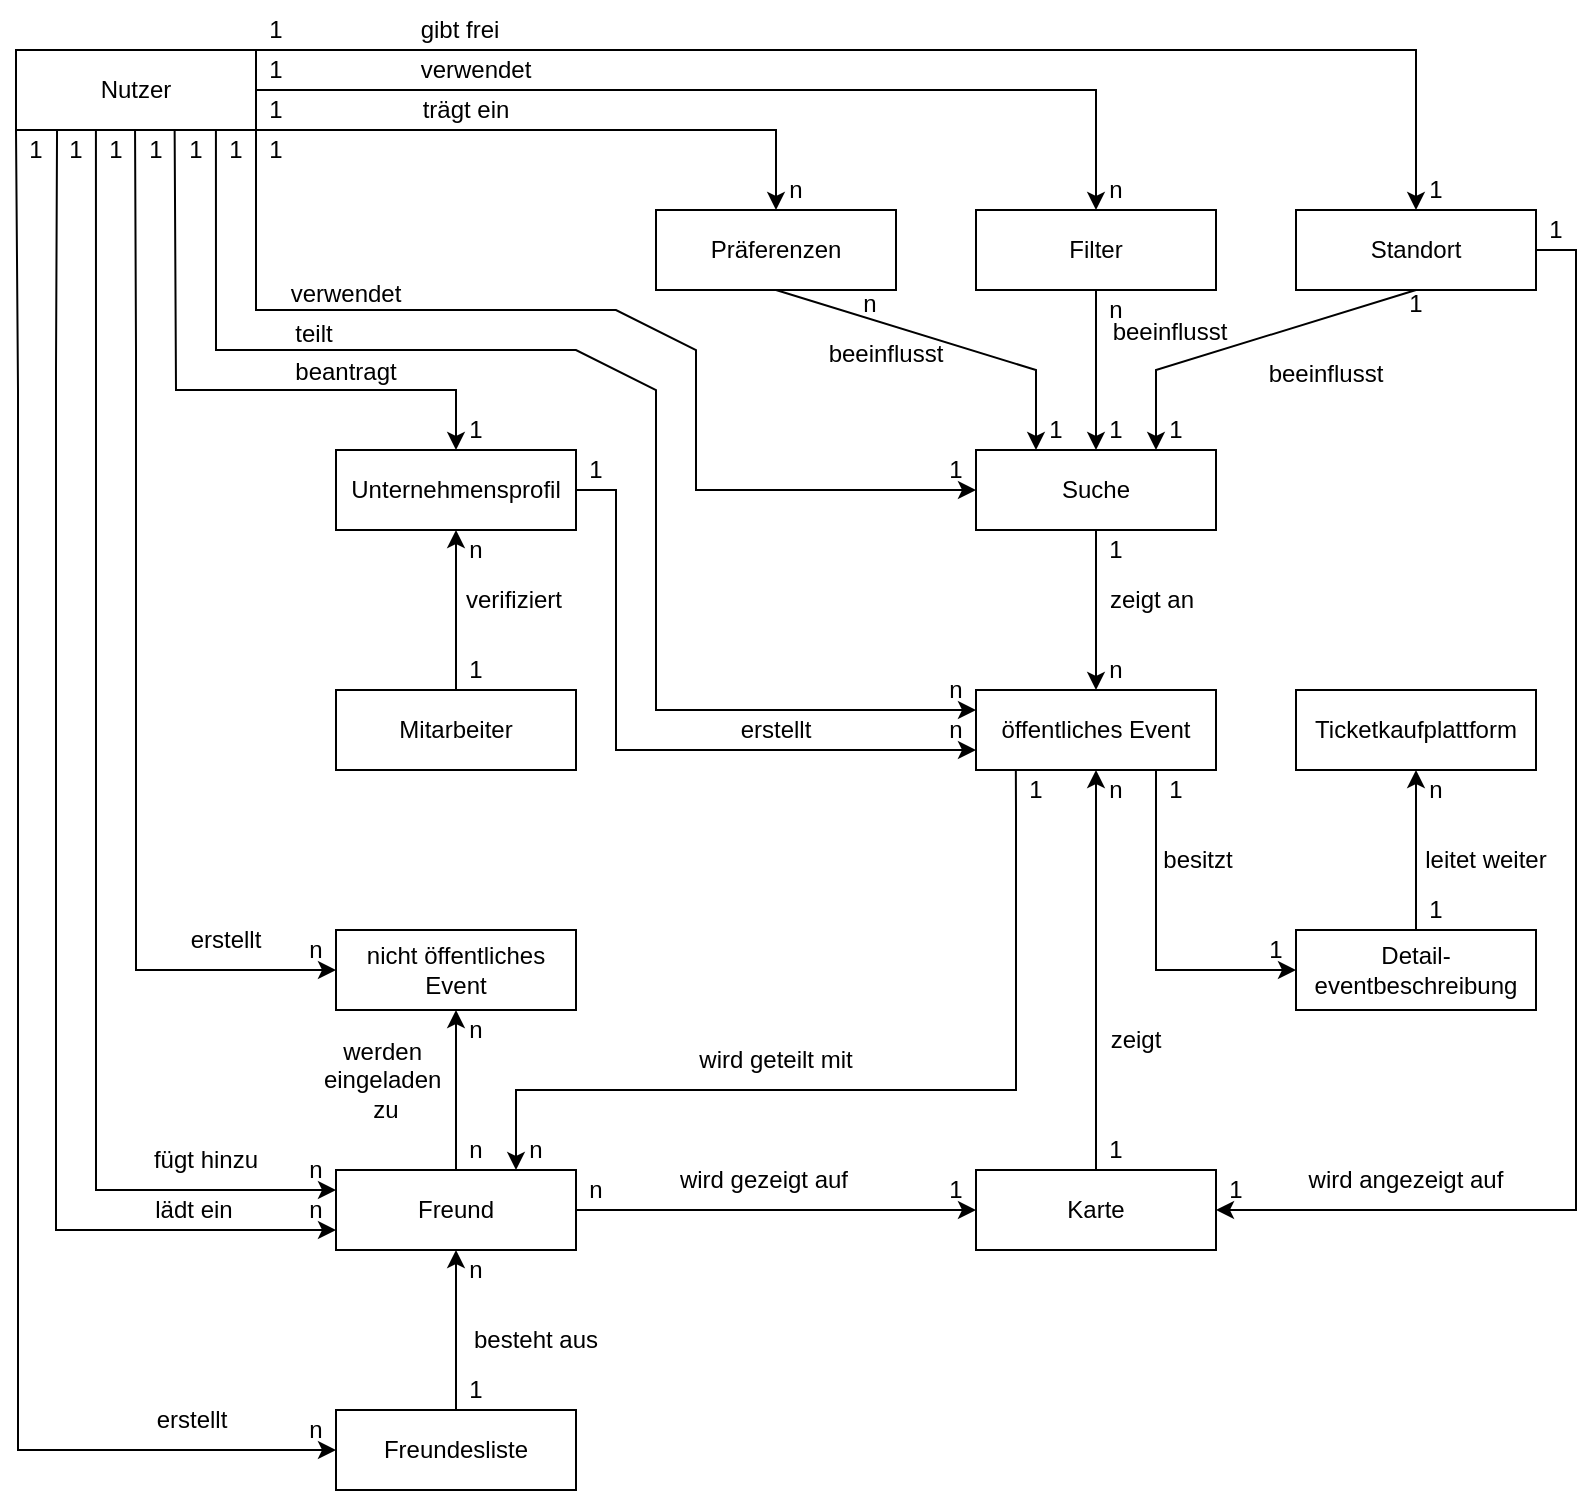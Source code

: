 <mxfile version="23.1.3" type="device">
  <diagram id="C5RBs43oDa-KdzZeNtuy" name="Page-1">
    <mxGraphModel dx="1728" dy="2121" grid="1" gridSize="10" guides="1" tooltips="1" connect="1" arrows="1" fold="1" page="1" pageScale="1" pageWidth="827" pageHeight="1169" math="0" shadow="0">
      <root>
        <mxCell id="WIyWlLk6GJQsqaUBKTNV-0" />
        <mxCell id="WIyWlLk6GJQsqaUBKTNV-1" parent="WIyWlLk6GJQsqaUBKTNV-0" />
        <mxCell id="nVapJY6sta9pWaosvOqD-2" value="Nutzer" style="rounded=0;whiteSpace=wrap;html=1;" parent="WIyWlLk6GJQsqaUBKTNV-1" vertex="1">
          <mxGeometry x="40" width="120" height="40" as="geometry" />
        </mxCell>
        <mxCell id="nVapJY6sta9pWaosvOqD-3" value="öffentliches Event" style="rounded=0;whiteSpace=wrap;html=1;" parent="WIyWlLk6GJQsqaUBKTNV-1" vertex="1">
          <mxGeometry x="520" y="320" width="120" height="40" as="geometry" />
        </mxCell>
        <mxCell id="nVapJY6sta9pWaosvOqD-4" value="Suche" style="rounded=0;whiteSpace=wrap;html=1;" parent="WIyWlLk6GJQsqaUBKTNV-1" vertex="1">
          <mxGeometry x="520" y="200" width="120" height="40" as="geometry" />
        </mxCell>
        <mxCell id="nVapJY6sta9pWaosvOqD-5" value="Standort" style="rounded=0;whiteSpace=wrap;html=1;" parent="WIyWlLk6GJQsqaUBKTNV-1" vertex="1">
          <mxGeometry x="680" y="80" width="120" height="40" as="geometry" />
        </mxCell>
        <mxCell id="nVapJY6sta9pWaosvOqD-6" value="Unternehmensprofil" style="rounded=0;whiteSpace=wrap;html=1;" parent="WIyWlLk6GJQsqaUBKTNV-1" vertex="1">
          <mxGeometry x="200" y="200" width="120" height="40" as="geometry" />
        </mxCell>
        <mxCell id="nVapJY6sta9pWaosvOqD-7" value="Detail-eventbeschreibung" style="rounded=0;whiteSpace=wrap;html=1;" parent="WIyWlLk6GJQsqaUBKTNV-1" vertex="1">
          <mxGeometry x="680" y="440" width="120" height="40" as="geometry" />
        </mxCell>
        <mxCell id="nVapJY6sta9pWaosvOqD-10" value="Mitarbeiter" style="rounded=0;whiteSpace=wrap;html=1;" parent="WIyWlLk6GJQsqaUBKTNV-1" vertex="1">
          <mxGeometry x="200" y="320" width="120" height="40" as="geometry" />
        </mxCell>
        <mxCell id="nVapJY6sta9pWaosvOqD-33" value="nicht öffentliches Event" style="rounded=0;whiteSpace=wrap;html=1;" parent="WIyWlLk6GJQsqaUBKTNV-1" vertex="1">
          <mxGeometry x="200" y="440" width="120" height="40" as="geometry" />
        </mxCell>
        <mxCell id="nVapJY6sta9pWaosvOqD-36" value="Freund" style="rounded=0;whiteSpace=wrap;html=1;" parent="WIyWlLk6GJQsqaUBKTNV-1" vertex="1">
          <mxGeometry x="200" y="560" width="120" height="40" as="geometry" />
        </mxCell>
        <mxCell id="nVapJY6sta9pWaosvOqD-44" value="Karte" style="rounded=0;whiteSpace=wrap;html=1;" parent="WIyWlLk6GJQsqaUBKTNV-1" vertex="1">
          <mxGeometry x="520" y="560" width="120" height="40" as="geometry" />
        </mxCell>
        <mxCell id="nVapJY6sta9pWaosvOqD-49" value="Ticketkaufplattform" style="rounded=0;whiteSpace=wrap;html=1;" parent="WIyWlLk6GJQsqaUBKTNV-1" vertex="1">
          <mxGeometry x="680" y="320" width="120" height="40" as="geometry" />
        </mxCell>
        <mxCell id="nVapJY6sta9pWaosvOqD-52" value="wird angezeigt auf" style="text;html=1;strokeColor=none;fillColor=none;align=center;verticalAlign=middle;whiteSpace=wrap;rounded=0;" parent="WIyWlLk6GJQsqaUBKTNV-1" vertex="1">
          <mxGeometry x="680" y="550" width="110" height="30" as="geometry" />
        </mxCell>
        <mxCell id="nVapJY6sta9pWaosvOqD-53" value="Freundesliste" style="rounded=0;whiteSpace=wrap;html=1;" parent="WIyWlLk6GJQsqaUBKTNV-1" vertex="1">
          <mxGeometry x="200" y="680" width="120" height="40" as="geometry" />
        </mxCell>
        <mxCell id="zgetLdKCv26-jTT6jSqN-0" value="Präferenzen" style="rounded=0;whiteSpace=wrap;html=1;" vertex="1" parent="WIyWlLk6GJQsqaUBKTNV-1">
          <mxGeometry x="360" y="80" width="120" height="40" as="geometry" />
        </mxCell>
        <mxCell id="zgetLdKCv26-jTT6jSqN-1" value="Filter" style="rounded=0;whiteSpace=wrap;html=1;" vertex="1" parent="WIyWlLk6GJQsqaUBKTNV-1">
          <mxGeometry x="520" y="80" width="120" height="40" as="geometry" />
        </mxCell>
        <mxCell id="zgetLdKCv26-jTT6jSqN-3" value="" style="endArrow=classic;html=1;rounded=0;entryX=0.5;entryY=0;entryDx=0;entryDy=0;exitX=1;exitY=0;exitDx=0;exitDy=0;" edge="1" parent="WIyWlLk6GJQsqaUBKTNV-1" source="nVapJY6sta9pWaosvOqD-2" target="nVapJY6sta9pWaosvOqD-5">
          <mxGeometry width="50" height="50" relative="1" as="geometry">
            <mxPoint x="160" y="10" as="sourcePoint" />
            <mxPoint x="740" y="10" as="targetPoint" />
            <Array as="points">
              <mxPoint x="740" />
            </Array>
          </mxGeometry>
        </mxCell>
        <mxCell id="zgetLdKCv26-jTT6jSqN-4" value="" style="endArrow=classic;html=1;rounded=0;entryX=0.5;entryY=0;entryDx=0;entryDy=0;exitX=1;exitY=0.5;exitDx=0;exitDy=0;" edge="1" parent="WIyWlLk6GJQsqaUBKTNV-1" source="nVapJY6sta9pWaosvOqD-2" target="zgetLdKCv26-jTT6jSqN-1">
          <mxGeometry width="50" height="50" relative="1" as="geometry">
            <mxPoint x="170" y="20" as="sourcePoint" />
            <mxPoint x="750" y="90" as="targetPoint" />
            <Array as="points">
              <mxPoint x="580" y="20" />
            </Array>
          </mxGeometry>
        </mxCell>
        <mxCell id="zgetLdKCv26-jTT6jSqN-5" value="" style="endArrow=classic;html=1;rounded=0;entryX=0.5;entryY=0;entryDx=0;entryDy=0;exitX=1;exitY=1;exitDx=0;exitDy=0;" edge="1" parent="WIyWlLk6GJQsqaUBKTNV-1" source="nVapJY6sta9pWaosvOqD-2" target="zgetLdKCv26-jTT6jSqN-0">
          <mxGeometry width="50" height="50" relative="1" as="geometry">
            <mxPoint x="170" y="30" as="sourcePoint" />
            <mxPoint x="590" y="90" as="targetPoint" />
            <Array as="points">
              <mxPoint x="420" y="40" />
            </Array>
          </mxGeometry>
        </mxCell>
        <mxCell id="zgetLdKCv26-jTT6jSqN-6" value="" style="endArrow=classic;html=1;rounded=0;exitX=1;exitY=1;exitDx=0;exitDy=0;entryX=0;entryY=0.5;entryDx=0;entryDy=0;" edge="1" parent="WIyWlLk6GJQsqaUBKTNV-1" source="nVapJY6sta9pWaosvOqD-2" target="nVapJY6sta9pWaosvOqD-4">
          <mxGeometry width="50" height="50" relative="1" as="geometry">
            <mxPoint x="80" y="140" as="sourcePoint" />
            <mxPoint x="320" y="190" as="targetPoint" />
            <Array as="points">
              <mxPoint x="160" y="100" />
              <mxPoint x="160" y="130" />
              <mxPoint x="340" y="130" />
              <mxPoint x="380" y="150" />
              <mxPoint x="380" y="220" />
            </Array>
          </mxGeometry>
        </mxCell>
        <mxCell id="zgetLdKCv26-jTT6jSqN-7" value="" style="endArrow=classic;html=1;rounded=0;entryX=0.5;entryY=0;entryDx=0;entryDy=0;exitX=0.661;exitY=1.007;exitDx=0;exitDy=0;exitPerimeter=0;" edge="1" parent="WIyWlLk6GJQsqaUBKTNV-1" source="nVapJY6sta9pWaosvOqD-2" target="nVapJY6sta9pWaosvOqD-6">
          <mxGeometry width="50" height="50" relative="1" as="geometry">
            <mxPoint x="30" y="150" as="sourcePoint" />
            <mxPoint x="290" y="200" as="targetPoint" />
            <Array as="points">
              <mxPoint x="120" y="170" />
              <mxPoint x="260" y="170" />
            </Array>
          </mxGeometry>
        </mxCell>
        <mxCell id="zgetLdKCv26-jTT6jSqN-8" value="" style="endArrow=classic;html=1;rounded=0;exitX=1;exitY=0.5;exitDx=0;exitDy=0;entryX=0;entryY=0.75;entryDx=0;entryDy=0;" edge="1" parent="WIyWlLk6GJQsqaUBKTNV-1" source="nVapJY6sta9pWaosvOqD-6" target="nVapJY6sta9pWaosvOqD-3">
          <mxGeometry width="50" height="50" relative="1" as="geometry">
            <mxPoint x="230" y="190" as="sourcePoint" />
            <mxPoint x="620" y="370" as="targetPoint" />
            <Array as="points">
              <mxPoint x="340" y="220" />
              <mxPoint x="340" y="350" />
              <mxPoint x="440" y="350" />
            </Array>
          </mxGeometry>
        </mxCell>
        <mxCell id="zgetLdKCv26-jTT6jSqN-9" value="" style="endArrow=classic;html=1;rounded=0;exitX=0.5;exitY=0;exitDx=0;exitDy=0;entryX=0.5;entryY=1;entryDx=0;entryDy=0;" edge="1" parent="WIyWlLk6GJQsqaUBKTNV-1" source="nVapJY6sta9pWaosvOqD-10" target="nVapJY6sta9pWaosvOqD-6">
          <mxGeometry width="50" height="50" relative="1" as="geometry">
            <mxPoint x="139.71" y="240" as="sourcePoint" />
            <mxPoint x="80" y="280" as="targetPoint" />
            <Array as="points" />
          </mxGeometry>
        </mxCell>
        <mxCell id="zgetLdKCv26-jTT6jSqN-10" value="" style="endArrow=classic;html=1;rounded=0;exitX=0.5;exitY=1;exitDx=0;exitDy=0;entryX=0.25;entryY=0;entryDx=0;entryDy=0;" edge="1" parent="WIyWlLk6GJQsqaUBKTNV-1" source="zgetLdKCv26-jTT6jSqN-0" target="nVapJY6sta9pWaosvOqD-4">
          <mxGeometry width="50" height="50" relative="1" as="geometry">
            <mxPoint x="460" y="210" as="sourcePoint" />
            <mxPoint x="420" y="160" as="targetPoint" />
            <Array as="points">
              <mxPoint x="550" y="160" />
            </Array>
          </mxGeometry>
        </mxCell>
        <mxCell id="zgetLdKCv26-jTT6jSqN-11" value="" style="endArrow=classic;html=1;rounded=0;exitX=0.5;exitY=1;exitDx=0;exitDy=0;entryX=0.25;entryY=0;entryDx=0;entryDy=0;" edge="1" parent="WIyWlLk6GJQsqaUBKTNV-1" source="zgetLdKCv26-jTT6jSqN-1">
          <mxGeometry width="50" height="50" relative="1" as="geometry">
            <mxPoint x="450" y="120" as="sourcePoint" />
            <mxPoint x="580" y="200" as="targetPoint" />
            <Array as="points">
              <mxPoint x="580" y="160" />
            </Array>
          </mxGeometry>
        </mxCell>
        <mxCell id="zgetLdKCv26-jTT6jSqN-12" value="" style="endArrow=classic;html=1;rounded=0;exitX=0.5;exitY=1;exitDx=0;exitDy=0;entryX=0.75;entryY=0;entryDx=0;entryDy=0;" edge="1" parent="WIyWlLk6GJQsqaUBKTNV-1" source="nVapJY6sta9pWaosvOqD-5" target="nVapJY6sta9pWaosvOqD-4">
          <mxGeometry width="50" height="50" relative="1" as="geometry">
            <mxPoint x="680" y="150" as="sourcePoint" />
            <mxPoint x="810" y="230" as="targetPoint" />
            <Array as="points">
              <mxPoint x="610" y="160" />
            </Array>
          </mxGeometry>
        </mxCell>
        <mxCell id="zgetLdKCv26-jTT6jSqN-13" value="" style="endArrow=classic;html=1;rounded=0;exitX=0.5;exitY=1;exitDx=0;exitDy=0;entryX=0.5;entryY=0;entryDx=0;entryDy=0;" edge="1" parent="WIyWlLk6GJQsqaUBKTNV-1" source="nVapJY6sta9pWaosvOqD-4" target="nVapJY6sta9pWaosvOqD-3">
          <mxGeometry width="50" height="50" relative="1" as="geometry">
            <mxPoint x="739.66" y="340" as="sourcePoint" />
            <mxPoint x="739.66" y="260" as="targetPoint" />
            <Array as="points" />
          </mxGeometry>
        </mxCell>
        <mxCell id="zgetLdKCv26-jTT6jSqN-14" value="" style="endArrow=classic;html=1;rounded=0;exitX=0.75;exitY=1;exitDx=0;exitDy=0;entryX=0;entryY=0.5;entryDx=0;entryDy=0;" edge="1" parent="WIyWlLk6GJQsqaUBKTNV-1" source="nVapJY6sta9pWaosvOqD-3" target="nVapJY6sta9pWaosvOqD-7">
          <mxGeometry width="50" height="50" relative="1" as="geometry">
            <mxPoint x="630" y="360" as="sourcePoint" />
            <mxPoint x="630" y="440" as="targetPoint" />
            <Array as="points">
              <mxPoint x="610" y="460" />
            </Array>
          </mxGeometry>
        </mxCell>
        <mxCell id="zgetLdKCv26-jTT6jSqN-15" value="" style="endArrow=classic;html=1;rounded=0;entryX=0.5;entryY=1;entryDx=0;entryDy=0;exitX=0.5;exitY=0;exitDx=0;exitDy=0;" edge="1" parent="WIyWlLk6GJQsqaUBKTNV-1" source="nVapJY6sta9pWaosvOqD-7" target="nVapJY6sta9pWaosvOqD-49">
          <mxGeometry width="50" height="50" relative="1" as="geometry">
            <mxPoint x="730" y="420" as="sourcePoint" />
            <mxPoint x="640" y="530" as="targetPoint" />
            <Array as="points">
              <mxPoint x="740" y="420" />
            </Array>
          </mxGeometry>
        </mxCell>
        <mxCell id="zgetLdKCv26-jTT6jSqN-17" value="" style="endArrow=classic;html=1;rounded=0;exitX=1;exitY=0.5;exitDx=0;exitDy=0;entryX=0;entryY=0.5;entryDx=0;entryDy=0;" edge="1" parent="WIyWlLk6GJQsqaUBKTNV-1" source="nVapJY6sta9pWaosvOqD-36" target="nVapJY6sta9pWaosvOqD-44">
          <mxGeometry width="50" height="50" relative="1" as="geometry">
            <mxPoint x="200" y="579.52" as="sourcePoint" />
            <mxPoint x="280" y="579.52" as="targetPoint" />
            <Array as="points" />
          </mxGeometry>
        </mxCell>
        <mxCell id="zgetLdKCv26-jTT6jSqN-18" value="" style="endArrow=classic;html=1;rounded=0;exitX=0.5;exitY=0;exitDx=0;exitDy=0;entryX=0.5;entryY=1;entryDx=0;entryDy=0;" edge="1" parent="WIyWlLk6GJQsqaUBKTNV-1" source="nVapJY6sta9pWaosvOqD-36" target="nVapJY6sta9pWaosvOqD-33">
          <mxGeometry width="50" height="50" relative="1" as="geometry">
            <mxPoint x="139.71" y="560" as="sourcePoint" />
            <mxPoint x="139.71" y="480" as="targetPoint" />
            <Array as="points" />
          </mxGeometry>
        </mxCell>
        <mxCell id="zgetLdKCv26-jTT6jSqN-19" value="" style="endArrow=classic;html=1;rounded=0;exitX=0.5;exitY=0;exitDx=0;exitDy=0;entryX=0.5;entryY=1;entryDx=0;entryDy=0;" edge="1" parent="WIyWlLk6GJQsqaUBKTNV-1">
          <mxGeometry width="50" height="50" relative="1" as="geometry">
            <mxPoint x="260" y="680" as="sourcePoint" />
            <mxPoint x="260" y="600" as="targetPoint" />
            <Array as="points" />
          </mxGeometry>
        </mxCell>
        <mxCell id="zgetLdKCv26-jTT6jSqN-20" value="" style="endArrow=classic;html=1;rounded=0;entryX=0;entryY=0.5;entryDx=0;entryDy=0;exitX=0.496;exitY=1;exitDx=0;exitDy=0;exitPerimeter=0;" edge="1" parent="WIyWlLk6GJQsqaUBKTNV-1" source="nVapJY6sta9pWaosvOqD-2" target="nVapJY6sta9pWaosvOqD-33">
          <mxGeometry width="50" height="50" relative="1" as="geometry">
            <mxPoint x="80" y="40" as="sourcePoint" />
            <mxPoint x="240" y="420" as="targetPoint" />
            <Array as="points">
              <mxPoint x="100" y="150" />
              <mxPoint x="100" y="460" />
            </Array>
          </mxGeometry>
        </mxCell>
        <mxCell id="zgetLdKCv26-jTT6jSqN-21" value="" style="endArrow=classic;html=1;rounded=0;exitX=0.333;exitY=1;exitDx=0;exitDy=0;entryX=0;entryY=0.25;entryDx=0;entryDy=0;exitPerimeter=0;" edge="1" parent="WIyWlLk6GJQsqaUBKTNV-1" source="nVapJY6sta9pWaosvOqD-2" target="nVapJY6sta9pWaosvOqD-36">
          <mxGeometry width="50" height="50" relative="1" as="geometry">
            <mxPoint x="60" y="40" as="sourcePoint" />
            <mxPoint x="60" y="480" as="targetPoint" />
            <Array as="points">
              <mxPoint x="80" y="150" />
              <mxPoint x="80" y="570" />
            </Array>
          </mxGeometry>
        </mxCell>
        <mxCell id="zgetLdKCv26-jTT6jSqN-22" value="" style="endArrow=classic;html=1;rounded=0;exitX=0.171;exitY=0.993;exitDx=0;exitDy=0;entryX=0;entryY=0.75;entryDx=0;entryDy=0;exitPerimeter=0;" edge="1" parent="WIyWlLk6GJQsqaUBKTNV-1" source="nVapJY6sta9pWaosvOqD-2" target="nVapJY6sta9pWaosvOqD-36">
          <mxGeometry width="50" height="50" relative="1" as="geometry">
            <mxPoint x="50" y="50" as="sourcePoint" />
            <mxPoint x="70" y="590" as="targetPoint" />
            <Array as="points">
              <mxPoint x="60" y="160" />
              <mxPoint x="60" y="590" />
            </Array>
          </mxGeometry>
        </mxCell>
        <mxCell id="zgetLdKCv26-jTT6jSqN-23" value="" style="endArrow=classic;html=1;rounded=0;exitX=0;exitY=1;exitDx=0;exitDy=0;entryX=0;entryY=0.5;entryDx=0;entryDy=0;" edge="1" parent="WIyWlLk6GJQsqaUBKTNV-1" source="nVapJY6sta9pWaosvOqD-2" target="nVapJY6sta9pWaosvOqD-53">
          <mxGeometry width="50" height="50" relative="1" as="geometry">
            <mxPoint x="40" y="50" as="sourcePoint" />
            <mxPoint x="71" y="600" as="targetPoint" />
            <Array as="points">
              <mxPoint x="41" y="170" />
              <mxPoint x="41" y="700" />
            </Array>
          </mxGeometry>
        </mxCell>
        <mxCell id="zgetLdKCv26-jTT6jSqN-24" value="" style="endArrow=classic;html=1;rounded=0;exitX=0.5;exitY=0;exitDx=0;exitDy=0;entryX=0.5;entryY=1;entryDx=0;entryDy=0;" edge="1" parent="WIyWlLk6GJQsqaUBKTNV-1" source="nVapJY6sta9pWaosvOqD-44" target="nVapJY6sta9pWaosvOqD-3">
          <mxGeometry width="50" height="50" relative="1" as="geometry">
            <mxPoint x="570" y="560" as="sourcePoint" />
            <mxPoint x="559.8" y="360" as="targetPoint" />
            <Array as="points">
              <mxPoint x="580" y="520" />
              <mxPoint x="580" y="410" />
              <mxPoint x="580" y="400" />
            </Array>
          </mxGeometry>
        </mxCell>
        <mxCell id="zgetLdKCv26-jTT6jSqN-25" value="" style="endArrow=classic;html=1;rounded=0;exitX=0.833;exitY=1;exitDx=0;exitDy=0;exitPerimeter=0;entryX=0;entryY=0.25;entryDx=0;entryDy=0;" edge="1" parent="WIyWlLk6GJQsqaUBKTNV-1" source="nVapJY6sta9pWaosvOqD-2" target="nVapJY6sta9pWaosvOqD-3">
          <mxGeometry width="50" height="50" relative="1" as="geometry">
            <mxPoint x="120" y="40" as="sourcePoint" />
            <mxPoint x="490" y="330" as="targetPoint" />
            <Array as="points">
              <mxPoint x="140" y="150" />
              <mxPoint x="320" y="150" />
              <mxPoint x="360" y="170" />
              <mxPoint x="360" y="330" />
            </Array>
          </mxGeometry>
        </mxCell>
        <mxCell id="zgetLdKCv26-jTT6jSqN-26" value="" style="endArrow=classic;html=1;rounded=0;entryX=0.75;entryY=0;entryDx=0;entryDy=0;exitX=0.166;exitY=0.999;exitDx=0;exitDy=0;exitPerimeter=0;" edge="1" parent="WIyWlLk6GJQsqaUBKTNV-1" source="nVapJY6sta9pWaosvOqD-3" target="nVapJY6sta9pWaosvOqD-36">
          <mxGeometry width="50" height="50" relative="1" as="geometry">
            <mxPoint x="520" y="380" as="sourcePoint" />
            <mxPoint x="460" y="570" as="targetPoint" />
            <Array as="points">
              <mxPoint x="540" y="380" />
              <mxPoint x="540" y="520" />
              <mxPoint x="400" y="520" />
              <mxPoint x="290" y="520" />
            </Array>
          </mxGeometry>
        </mxCell>
        <mxCell id="zgetLdKCv26-jTT6jSqN-28" value="1" style="text;html=1;strokeColor=none;fillColor=none;align=center;verticalAlign=middle;whiteSpace=wrap;rounded=0;" vertex="1" parent="WIyWlLk6GJQsqaUBKTNV-1">
          <mxGeometry x="500" y="560" width="20" height="20" as="geometry" />
        </mxCell>
        <mxCell id="zgetLdKCv26-jTT6jSqN-29" value="1" style="text;html=1;strokeColor=none;fillColor=none;align=center;verticalAlign=middle;whiteSpace=wrap;rounded=0;" vertex="1" parent="WIyWlLk6GJQsqaUBKTNV-1">
          <mxGeometry x="580" y="540" width="20" height="20" as="geometry" />
        </mxCell>
        <mxCell id="zgetLdKCv26-jTT6jSqN-30" value="n" style="text;html=1;strokeColor=none;fillColor=none;align=center;verticalAlign=middle;whiteSpace=wrap;rounded=0;" vertex="1" parent="WIyWlLk6GJQsqaUBKTNV-1">
          <mxGeometry x="740" y="360" width="20" height="20" as="geometry" />
        </mxCell>
        <mxCell id="zgetLdKCv26-jTT6jSqN-31" value="1" style="text;html=1;strokeColor=none;fillColor=none;align=center;verticalAlign=middle;whiteSpace=wrap;rounded=0;" vertex="1" parent="WIyWlLk6GJQsqaUBKTNV-1">
          <mxGeometry x="740" y="420" width="20" height="20" as="geometry" />
        </mxCell>
        <mxCell id="zgetLdKCv26-jTT6jSqN-32" value="1" style="text;html=1;strokeColor=none;fillColor=none;align=center;verticalAlign=middle;whiteSpace=wrap;rounded=0;" vertex="1" parent="WIyWlLk6GJQsqaUBKTNV-1">
          <mxGeometry x="610" y="360" width="20" height="20" as="geometry" />
        </mxCell>
        <mxCell id="zgetLdKCv26-jTT6jSqN-34" value="1" style="text;html=1;strokeColor=none;fillColor=none;align=center;verticalAlign=middle;whiteSpace=wrap;rounded=0;" vertex="1" parent="WIyWlLk6GJQsqaUBKTNV-1">
          <mxGeometry x="660" y="440" width="20" height="20" as="geometry" />
        </mxCell>
        <mxCell id="zgetLdKCv26-jTT6jSqN-35" value="n" style="text;html=1;strokeColor=none;fillColor=none;align=center;verticalAlign=middle;whiteSpace=wrap;rounded=0;" vertex="1" parent="WIyWlLk6GJQsqaUBKTNV-1">
          <mxGeometry x="580" y="360" width="20" height="20" as="geometry" />
        </mxCell>
        <mxCell id="zgetLdKCv26-jTT6jSqN-36" value="n" style="text;html=1;strokeColor=none;fillColor=none;align=center;verticalAlign=middle;whiteSpace=wrap;rounded=0;" vertex="1" parent="WIyWlLk6GJQsqaUBKTNV-1">
          <mxGeometry x="290" y="540" width="20" height="20" as="geometry" />
        </mxCell>
        <mxCell id="zgetLdKCv26-jTT6jSqN-37" value="1" style="text;html=1;strokeColor=none;fillColor=none;align=center;verticalAlign=middle;whiteSpace=wrap;rounded=0;" vertex="1" parent="WIyWlLk6GJQsqaUBKTNV-1">
          <mxGeometry x="540" y="360" width="20" height="20" as="geometry" />
        </mxCell>
        <mxCell id="zgetLdKCv26-jTT6jSqN-38" value="1" style="text;html=1;strokeColor=none;fillColor=none;align=center;verticalAlign=middle;whiteSpace=wrap;rounded=0;" vertex="1" parent="WIyWlLk6GJQsqaUBKTNV-1">
          <mxGeometry x="580" y="240" width="20" height="20" as="geometry" />
        </mxCell>
        <mxCell id="zgetLdKCv26-jTT6jSqN-39" value="n" style="text;html=1;strokeColor=none;fillColor=none;align=center;verticalAlign=middle;whiteSpace=wrap;rounded=0;" vertex="1" parent="WIyWlLk6GJQsqaUBKTNV-1">
          <mxGeometry x="580" y="300" width="20" height="20" as="geometry" />
        </mxCell>
        <mxCell id="zgetLdKCv26-jTT6jSqN-40" value="1" style="text;html=1;strokeColor=none;fillColor=none;align=center;verticalAlign=middle;whiteSpace=wrap;rounded=0;" vertex="1" parent="WIyWlLk6GJQsqaUBKTNV-1">
          <mxGeometry x="550" y="180" width="20" height="20" as="geometry" />
        </mxCell>
        <mxCell id="zgetLdKCv26-jTT6jSqN-42" value="n" style="text;html=1;strokeColor=none;fillColor=none;align=center;verticalAlign=middle;whiteSpace=wrap;rounded=0;" vertex="1" parent="WIyWlLk6GJQsqaUBKTNV-1">
          <mxGeometry x="580" y="120" width="20" height="20" as="geometry" />
        </mxCell>
        <mxCell id="zgetLdKCv26-jTT6jSqN-43" value="1" style="text;html=1;strokeColor=none;fillColor=none;align=center;verticalAlign=middle;whiteSpace=wrap;rounded=0;" vertex="1" parent="WIyWlLk6GJQsqaUBKTNV-1">
          <mxGeometry x="730" y="117" width="20" height="20" as="geometry" />
        </mxCell>
        <mxCell id="zgetLdKCv26-jTT6jSqN-44" value="n" style="text;html=1;strokeColor=none;fillColor=none;align=center;verticalAlign=middle;whiteSpace=wrap;rounded=0;" vertex="1" parent="WIyWlLk6GJQsqaUBKTNV-1">
          <mxGeometry x="457" y="117" width="20" height="20" as="geometry" />
        </mxCell>
        <mxCell id="zgetLdKCv26-jTT6jSqN-45" value="1" style="text;html=1;strokeColor=none;fillColor=none;align=center;verticalAlign=middle;whiteSpace=wrap;rounded=0;" vertex="1" parent="WIyWlLk6GJQsqaUBKTNV-1">
          <mxGeometry x="580" y="180" width="20" height="20" as="geometry" />
        </mxCell>
        <mxCell id="zgetLdKCv26-jTT6jSqN-46" value="1" style="text;html=1;strokeColor=none;fillColor=none;align=center;verticalAlign=middle;whiteSpace=wrap;rounded=0;" vertex="1" parent="WIyWlLk6GJQsqaUBKTNV-1">
          <mxGeometry x="610" y="180" width="20" height="20" as="geometry" />
        </mxCell>
        <mxCell id="zgetLdKCv26-jTT6jSqN-47" value="1" style="text;html=1;strokeColor=none;fillColor=none;align=center;verticalAlign=middle;whiteSpace=wrap;rounded=0;" vertex="1" parent="WIyWlLk6GJQsqaUBKTNV-1">
          <mxGeometry x="160" y="20" width="20" height="20" as="geometry" />
        </mxCell>
        <mxCell id="zgetLdKCv26-jTT6jSqN-48" value="1" style="text;html=1;strokeColor=none;fillColor=none;align=center;verticalAlign=middle;whiteSpace=wrap;rounded=0;" vertex="1" parent="WIyWlLk6GJQsqaUBKTNV-1">
          <mxGeometry x="160" width="20" height="20" as="geometry" />
        </mxCell>
        <mxCell id="zgetLdKCv26-jTT6jSqN-49" value="1" style="text;html=1;strokeColor=none;fillColor=none;align=center;verticalAlign=middle;whiteSpace=wrap;rounded=0;" vertex="1" parent="WIyWlLk6GJQsqaUBKTNV-1">
          <mxGeometry x="160" y="-20" width="20" height="20" as="geometry" />
        </mxCell>
        <mxCell id="zgetLdKCv26-jTT6jSqN-50" value="n" style="text;html=1;strokeColor=none;fillColor=none;align=center;verticalAlign=middle;whiteSpace=wrap;rounded=0;" vertex="1" parent="WIyWlLk6GJQsqaUBKTNV-1">
          <mxGeometry x="420" y="60" width="20" height="20" as="geometry" />
        </mxCell>
        <mxCell id="zgetLdKCv26-jTT6jSqN-51" value="n" style="text;html=1;strokeColor=none;fillColor=none;align=center;verticalAlign=middle;whiteSpace=wrap;rounded=0;" vertex="1" parent="WIyWlLk6GJQsqaUBKTNV-1">
          <mxGeometry x="580" y="60" width="20" height="20" as="geometry" />
        </mxCell>
        <mxCell id="zgetLdKCv26-jTT6jSqN-52" value="1" style="text;html=1;strokeColor=none;fillColor=none;align=center;verticalAlign=middle;whiteSpace=wrap;rounded=0;" vertex="1" parent="WIyWlLk6GJQsqaUBKTNV-1">
          <mxGeometry x="740" y="60" width="20" height="20" as="geometry" />
        </mxCell>
        <mxCell id="zgetLdKCv26-jTT6jSqN-53" value="1" style="text;html=1;strokeColor=none;fillColor=none;align=center;verticalAlign=middle;whiteSpace=wrap;rounded=0;" vertex="1" parent="WIyWlLk6GJQsqaUBKTNV-1">
          <mxGeometry x="500" y="200" width="20" height="20" as="geometry" />
        </mxCell>
        <mxCell id="zgetLdKCv26-jTT6jSqN-54" value="1" style="text;html=1;strokeColor=none;fillColor=none;align=center;verticalAlign=middle;whiteSpace=wrap;rounded=0;" vertex="1" parent="WIyWlLk6GJQsqaUBKTNV-1">
          <mxGeometry x="160" y="40" width="20" height="20" as="geometry" />
        </mxCell>
        <mxCell id="zgetLdKCv26-jTT6jSqN-55" value="1" style="text;html=1;strokeColor=none;fillColor=none;align=center;verticalAlign=middle;whiteSpace=wrap;rounded=0;" vertex="1" parent="WIyWlLk6GJQsqaUBKTNV-1">
          <mxGeometry x="140" y="40" width="20" height="20" as="geometry" />
        </mxCell>
        <mxCell id="zgetLdKCv26-jTT6jSqN-56" value="1" style="text;html=1;strokeColor=none;fillColor=none;align=center;verticalAlign=middle;whiteSpace=wrap;rounded=0;" vertex="1" parent="WIyWlLk6GJQsqaUBKTNV-1">
          <mxGeometry x="120" y="40" width="20" height="20" as="geometry" />
        </mxCell>
        <mxCell id="zgetLdKCv26-jTT6jSqN-57" value="1" style="text;html=1;strokeColor=none;fillColor=none;align=center;verticalAlign=middle;whiteSpace=wrap;rounded=0;" vertex="1" parent="WIyWlLk6GJQsqaUBKTNV-1">
          <mxGeometry x="100" y="40" width="20" height="20" as="geometry" />
        </mxCell>
        <mxCell id="zgetLdKCv26-jTT6jSqN-58" value="1" style="text;html=1;strokeColor=none;fillColor=none;align=center;verticalAlign=middle;whiteSpace=wrap;rounded=0;" vertex="1" parent="WIyWlLk6GJQsqaUBKTNV-1">
          <mxGeometry x="80" y="40" width="20" height="20" as="geometry" />
        </mxCell>
        <mxCell id="zgetLdKCv26-jTT6jSqN-59" value="1" style="text;html=1;strokeColor=none;fillColor=none;align=center;verticalAlign=middle;whiteSpace=wrap;rounded=0;" vertex="1" parent="WIyWlLk6GJQsqaUBKTNV-1">
          <mxGeometry x="60" y="40" width="20" height="20" as="geometry" />
        </mxCell>
        <mxCell id="zgetLdKCv26-jTT6jSqN-60" value="1" style="text;html=1;strokeColor=none;fillColor=none;align=center;verticalAlign=middle;whiteSpace=wrap;rounded=0;" vertex="1" parent="WIyWlLk6GJQsqaUBKTNV-1">
          <mxGeometry x="40" y="40" width="20" height="20" as="geometry" />
        </mxCell>
        <mxCell id="zgetLdKCv26-jTT6jSqN-61" value="1" style="text;html=1;strokeColor=none;fillColor=none;align=center;verticalAlign=middle;whiteSpace=wrap;rounded=0;" vertex="1" parent="WIyWlLk6GJQsqaUBKTNV-1">
          <mxGeometry x="260" y="180" width="20" height="20" as="geometry" />
        </mxCell>
        <mxCell id="zgetLdKCv26-jTT6jSqN-62" value="1" style="text;html=1;strokeColor=none;fillColor=none;align=center;verticalAlign=middle;whiteSpace=wrap;rounded=0;" vertex="1" parent="WIyWlLk6GJQsqaUBKTNV-1">
          <mxGeometry x="260" y="300" width="20" height="20" as="geometry" />
        </mxCell>
        <mxCell id="zgetLdKCv26-jTT6jSqN-63" value="1" style="text;html=1;strokeColor=none;fillColor=none;align=center;verticalAlign=middle;whiteSpace=wrap;rounded=0;" vertex="1" parent="WIyWlLk6GJQsqaUBKTNV-1">
          <mxGeometry x="320" y="200" width="20" height="20" as="geometry" />
        </mxCell>
        <mxCell id="zgetLdKCv26-jTT6jSqN-64" value="n" style="text;html=1;strokeColor=none;fillColor=none;align=center;verticalAlign=middle;whiteSpace=wrap;rounded=0;" vertex="1" parent="WIyWlLk6GJQsqaUBKTNV-1">
          <mxGeometry x="260" y="240" width="20" height="20" as="geometry" />
        </mxCell>
        <mxCell id="zgetLdKCv26-jTT6jSqN-65" value="n" style="text;html=1;strokeColor=none;fillColor=none;align=center;verticalAlign=middle;whiteSpace=wrap;rounded=0;" vertex="1" parent="WIyWlLk6GJQsqaUBKTNV-1">
          <mxGeometry x="180" y="440" width="20" height="20" as="geometry" />
        </mxCell>
        <mxCell id="zgetLdKCv26-jTT6jSqN-66" value="n" style="text;html=1;strokeColor=none;fillColor=none;align=center;verticalAlign=middle;whiteSpace=wrap;rounded=0;" vertex="1" parent="WIyWlLk6GJQsqaUBKTNV-1">
          <mxGeometry x="260" y="480" width="20" height="20" as="geometry" />
        </mxCell>
        <mxCell id="zgetLdKCv26-jTT6jSqN-67" value="n" style="text;html=1;strokeColor=none;fillColor=none;align=center;verticalAlign=middle;whiteSpace=wrap;rounded=0;" vertex="1" parent="WIyWlLk6GJQsqaUBKTNV-1">
          <mxGeometry x="500" y="330" width="20" height="20" as="geometry" />
        </mxCell>
        <mxCell id="zgetLdKCv26-jTT6jSqN-68" value="n" style="text;html=1;strokeColor=none;fillColor=none;align=center;verticalAlign=middle;whiteSpace=wrap;rounded=0;" vertex="1" parent="WIyWlLk6GJQsqaUBKTNV-1">
          <mxGeometry x="500" y="310" width="20" height="20" as="geometry" />
        </mxCell>
        <mxCell id="zgetLdKCv26-jTT6jSqN-69" value="n" style="text;html=1;strokeColor=none;fillColor=none;align=center;verticalAlign=middle;whiteSpace=wrap;rounded=0;" vertex="1" parent="WIyWlLk6GJQsqaUBKTNV-1">
          <mxGeometry x="180" y="550" width="20" height="20" as="geometry" />
        </mxCell>
        <mxCell id="zgetLdKCv26-jTT6jSqN-70" value="n" style="text;html=1;strokeColor=none;fillColor=none;align=center;verticalAlign=middle;whiteSpace=wrap;rounded=0;" vertex="1" parent="WIyWlLk6GJQsqaUBKTNV-1">
          <mxGeometry x="180" y="570" width="20" height="20" as="geometry" />
        </mxCell>
        <mxCell id="zgetLdKCv26-jTT6jSqN-71" value="n" style="text;html=1;strokeColor=none;fillColor=none;align=center;verticalAlign=middle;whiteSpace=wrap;rounded=0;" vertex="1" parent="WIyWlLk6GJQsqaUBKTNV-1">
          <mxGeometry x="320" y="560" width="20" height="20" as="geometry" />
        </mxCell>
        <mxCell id="zgetLdKCv26-jTT6jSqN-72" value="1" style="text;html=1;strokeColor=none;fillColor=none;align=center;verticalAlign=middle;whiteSpace=wrap;rounded=0;" vertex="1" parent="WIyWlLk6GJQsqaUBKTNV-1">
          <mxGeometry x="260" y="660" width="20" height="20" as="geometry" />
        </mxCell>
        <mxCell id="zgetLdKCv26-jTT6jSqN-73" value="n" style="text;html=1;strokeColor=none;fillColor=none;align=center;verticalAlign=middle;whiteSpace=wrap;rounded=0;" vertex="1" parent="WIyWlLk6GJQsqaUBKTNV-1">
          <mxGeometry x="260" y="600" width="20" height="20" as="geometry" />
        </mxCell>
        <mxCell id="zgetLdKCv26-jTT6jSqN-74" value="" style="endArrow=classic;html=1;rounded=0;exitX=1;exitY=0.5;exitDx=0;exitDy=0;entryX=1;entryY=0.5;entryDx=0;entryDy=0;" edge="1" parent="WIyWlLk6GJQsqaUBKTNV-1" source="nVapJY6sta9pWaosvOqD-5" target="nVapJY6sta9pWaosvOqD-44">
          <mxGeometry width="50" height="50" relative="1" as="geometry">
            <mxPoint x="820" y="100" as="sourcePoint" />
            <mxPoint x="820" y="590" as="targetPoint" />
            <Array as="points">
              <mxPoint x="820" y="100" />
              <mxPoint x="820" y="580" />
            </Array>
          </mxGeometry>
        </mxCell>
        <mxCell id="zgetLdKCv26-jTT6jSqN-75" value="1" style="text;html=1;strokeColor=none;fillColor=none;align=center;verticalAlign=middle;whiteSpace=wrap;rounded=0;" vertex="1" parent="WIyWlLk6GJQsqaUBKTNV-1">
          <mxGeometry x="800" y="80" width="20" height="20" as="geometry" />
        </mxCell>
        <mxCell id="zgetLdKCv26-jTT6jSqN-76" value="1" style="text;html=1;strokeColor=none;fillColor=none;align=center;verticalAlign=middle;whiteSpace=wrap;rounded=0;" vertex="1" parent="WIyWlLk6GJQsqaUBKTNV-1">
          <mxGeometry x="640" y="560" width="20" height="20" as="geometry" />
        </mxCell>
        <mxCell id="zgetLdKCv26-jTT6jSqN-77" value="leitet weiter" style="text;html=1;strokeColor=none;fillColor=none;align=center;verticalAlign=middle;whiteSpace=wrap;rounded=0;" vertex="1" parent="WIyWlLk6GJQsqaUBKTNV-1">
          <mxGeometry x="740" y="390" width="70" height="30" as="geometry" />
        </mxCell>
        <mxCell id="zgetLdKCv26-jTT6jSqN-79" value="zeigt" style="text;html=1;strokeColor=none;fillColor=none;align=center;verticalAlign=middle;whiteSpace=wrap;rounded=0;" vertex="1" parent="WIyWlLk6GJQsqaUBKTNV-1">
          <mxGeometry x="560" y="480" width="80" height="30" as="geometry" />
        </mxCell>
        <mxCell id="zgetLdKCv26-jTT6jSqN-80" value="wird geteilt mit" style="text;html=1;strokeColor=none;fillColor=none;align=center;verticalAlign=middle;whiteSpace=wrap;rounded=0;" vertex="1" parent="WIyWlLk6GJQsqaUBKTNV-1">
          <mxGeometry x="365" y="490" width="110" height="30" as="geometry" />
        </mxCell>
        <mxCell id="zgetLdKCv26-jTT6jSqN-81" value="wird gezeigt auf" style="text;html=1;strokeColor=none;fillColor=none;align=center;verticalAlign=middle;whiteSpace=wrap;rounded=0;" vertex="1" parent="WIyWlLk6GJQsqaUBKTNV-1">
          <mxGeometry x="359" y="550" width="110" height="30" as="geometry" />
        </mxCell>
        <mxCell id="zgetLdKCv26-jTT6jSqN-82" value="besteht aus" style="text;html=1;strokeColor=none;fillColor=none;align=center;verticalAlign=middle;whiteSpace=wrap;rounded=0;" vertex="1" parent="WIyWlLk6GJQsqaUBKTNV-1">
          <mxGeometry x="245" y="630" width="110" height="30" as="geometry" />
        </mxCell>
        <mxCell id="zgetLdKCv26-jTT6jSqN-83" value="n" style="text;html=1;strokeColor=none;fillColor=none;align=center;verticalAlign=middle;whiteSpace=wrap;rounded=0;" vertex="1" parent="WIyWlLk6GJQsqaUBKTNV-1">
          <mxGeometry x="260" y="540" width="20" height="20" as="geometry" />
        </mxCell>
        <mxCell id="zgetLdKCv26-jTT6jSqN-84" value="&lt;div&gt;werden&amp;nbsp;&lt;/div&gt;&lt;div&gt;eingeladen&amp;nbsp;&lt;/div&gt;&lt;div&gt;zu&lt;/div&gt;" style="text;html=1;strokeColor=none;fillColor=none;align=center;verticalAlign=middle;whiteSpace=wrap;rounded=0;" vertex="1" parent="WIyWlLk6GJQsqaUBKTNV-1">
          <mxGeometry x="170" y="495" width="110" height="40" as="geometry" />
        </mxCell>
        <mxCell id="zgetLdKCv26-jTT6jSqN-85" value="fügt hinzu" style="text;html=1;strokeColor=none;fillColor=none;align=center;verticalAlign=middle;whiteSpace=wrap;rounded=0;" vertex="1" parent="WIyWlLk6GJQsqaUBKTNV-1">
          <mxGeometry x="80" y="540" width="110" height="30" as="geometry" />
        </mxCell>
        <mxCell id="zgetLdKCv26-jTT6jSqN-86" value="lädt ein" style="text;html=1;strokeColor=none;fillColor=none;align=center;verticalAlign=middle;whiteSpace=wrap;rounded=0;" vertex="1" parent="WIyWlLk6GJQsqaUBKTNV-1">
          <mxGeometry x="74" y="565" width="110" height="30" as="geometry" />
        </mxCell>
        <mxCell id="zgetLdKCv26-jTT6jSqN-87" value="erstellt" style="text;html=1;strokeColor=none;fillColor=none;align=center;verticalAlign=middle;whiteSpace=wrap;rounded=0;" vertex="1" parent="WIyWlLk6GJQsqaUBKTNV-1">
          <mxGeometry x="73" y="670" width="110" height="30" as="geometry" />
        </mxCell>
        <mxCell id="zgetLdKCv26-jTT6jSqN-88" value="n" style="text;html=1;strokeColor=none;fillColor=none;align=center;verticalAlign=middle;whiteSpace=wrap;rounded=0;" vertex="1" parent="WIyWlLk6GJQsqaUBKTNV-1">
          <mxGeometry x="180" y="680" width="20" height="20" as="geometry" />
        </mxCell>
        <mxCell id="zgetLdKCv26-jTT6jSqN-89" value="erstellt" style="text;html=1;strokeColor=none;fillColor=none;align=center;verticalAlign=middle;whiteSpace=wrap;rounded=0;" vertex="1" parent="WIyWlLk6GJQsqaUBKTNV-1">
          <mxGeometry x="90" y="430" width="110" height="30" as="geometry" />
        </mxCell>
        <mxCell id="zgetLdKCv26-jTT6jSqN-90" value="verifiziert" style="text;html=1;strokeColor=none;fillColor=none;align=center;verticalAlign=middle;whiteSpace=wrap;rounded=0;" vertex="1" parent="WIyWlLk6GJQsqaUBKTNV-1">
          <mxGeometry x="234" y="260" width="110" height="30" as="geometry" />
        </mxCell>
        <mxCell id="zgetLdKCv26-jTT6jSqN-91" value="beantragt" style="text;html=1;strokeColor=none;fillColor=none;align=center;verticalAlign=middle;whiteSpace=wrap;rounded=0;" vertex="1" parent="WIyWlLk6GJQsqaUBKTNV-1">
          <mxGeometry x="150" y="146" width="110" height="30" as="geometry" />
        </mxCell>
        <mxCell id="zgetLdKCv26-jTT6jSqN-92" value="teilt" style="text;html=1;strokeColor=none;fillColor=none;align=center;verticalAlign=middle;whiteSpace=wrap;rounded=0;" vertex="1" parent="WIyWlLk6GJQsqaUBKTNV-1">
          <mxGeometry x="134" y="127" width="110" height="30" as="geometry" />
        </mxCell>
        <mxCell id="zgetLdKCv26-jTT6jSqN-93" value="verwendet" style="text;html=1;strokeColor=none;fillColor=none;align=center;verticalAlign=middle;whiteSpace=wrap;rounded=0;" vertex="1" parent="WIyWlLk6GJQsqaUBKTNV-1">
          <mxGeometry x="150" y="107" width="110" height="30" as="geometry" />
        </mxCell>
        <mxCell id="zgetLdKCv26-jTT6jSqN-94" value="verwendet" style="text;html=1;strokeColor=none;fillColor=none;align=center;verticalAlign=middle;whiteSpace=wrap;rounded=0;" vertex="1" parent="WIyWlLk6GJQsqaUBKTNV-1">
          <mxGeometry x="215" y="-5" width="110" height="30" as="geometry" />
        </mxCell>
        <mxCell id="zgetLdKCv26-jTT6jSqN-95" value="trägt ein" style="text;html=1;strokeColor=none;fillColor=none;align=center;verticalAlign=middle;whiteSpace=wrap;rounded=0;" vertex="1" parent="WIyWlLk6GJQsqaUBKTNV-1">
          <mxGeometry x="210" y="15" width="110" height="30" as="geometry" />
        </mxCell>
        <mxCell id="zgetLdKCv26-jTT6jSqN-96" value="gibt frei" style="text;html=1;strokeColor=none;fillColor=none;align=center;verticalAlign=middle;whiteSpace=wrap;rounded=0;" vertex="1" parent="WIyWlLk6GJQsqaUBKTNV-1">
          <mxGeometry x="207" y="-25" width="110" height="30" as="geometry" />
        </mxCell>
        <mxCell id="zgetLdKCv26-jTT6jSqN-97" value="besitzt" style="text;html=1;strokeColor=none;fillColor=none;align=center;verticalAlign=middle;whiteSpace=wrap;rounded=0;" vertex="1" parent="WIyWlLk6GJQsqaUBKTNV-1">
          <mxGeometry x="596" y="390" width="70" height="30" as="geometry" />
        </mxCell>
        <mxCell id="zgetLdKCv26-jTT6jSqN-98" value="zeigt an" style="text;html=1;strokeColor=none;fillColor=none;align=center;verticalAlign=middle;whiteSpace=wrap;rounded=0;" vertex="1" parent="WIyWlLk6GJQsqaUBKTNV-1">
          <mxGeometry x="573" y="260" width="70" height="30" as="geometry" />
        </mxCell>
        <mxCell id="zgetLdKCv26-jTT6jSqN-99" value="beeinflusst" style="text;html=1;strokeColor=none;fillColor=none;align=center;verticalAlign=middle;whiteSpace=wrap;rounded=0;" vertex="1" parent="WIyWlLk6GJQsqaUBKTNV-1">
          <mxGeometry x="582" y="126" width="70" height="30" as="geometry" />
        </mxCell>
        <mxCell id="zgetLdKCv26-jTT6jSqN-100" value="beeinflusst" style="text;html=1;strokeColor=none;fillColor=none;align=center;verticalAlign=middle;whiteSpace=wrap;rounded=0;" vertex="1" parent="WIyWlLk6GJQsqaUBKTNV-1">
          <mxGeometry x="440" y="137" width="70" height="30" as="geometry" />
        </mxCell>
        <mxCell id="zgetLdKCv26-jTT6jSqN-101" value="beeinflusst" style="text;html=1;strokeColor=none;fillColor=none;align=center;verticalAlign=middle;whiteSpace=wrap;rounded=0;" vertex="1" parent="WIyWlLk6GJQsqaUBKTNV-1">
          <mxGeometry x="660" y="147" width="70" height="30" as="geometry" />
        </mxCell>
        <mxCell id="zgetLdKCv26-jTT6jSqN-102" value="erstellt" style="text;html=1;strokeColor=none;fillColor=none;align=center;verticalAlign=middle;whiteSpace=wrap;rounded=0;" vertex="1" parent="WIyWlLk6GJQsqaUBKTNV-1">
          <mxGeometry x="365" y="325" width="110" height="30" as="geometry" />
        </mxCell>
      </root>
    </mxGraphModel>
  </diagram>
</mxfile>
